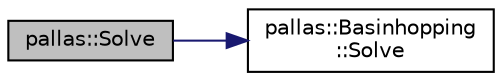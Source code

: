 digraph "pallas::Solve"
{
  edge [fontname="Helvetica",fontsize="10",labelfontname="Helvetica",labelfontsize="10"];
  node [fontname="Helvetica",fontsize="10",shape=record];
  rankdir="LR";
  Node1 [label="pallas::Solve",height=0.2,width=0.4,color="black", fillcolor="grey75", style="filled", fontcolor="black"];
  Node1 -> Node2 [color="midnightblue",fontsize="10",style="solid",fontname="Helvetica"];
  Node2 [label="pallas::Basinhopping\l::Solve",height=0.2,width=0.4,color="black", fillcolor="white", style="filled",URL="$classpallas_1_1_basinhopping.html#ad896094bfbc1e17c259bc6d870325c1e",tooltip="Minimizes the specified gradient problem. "];
}
